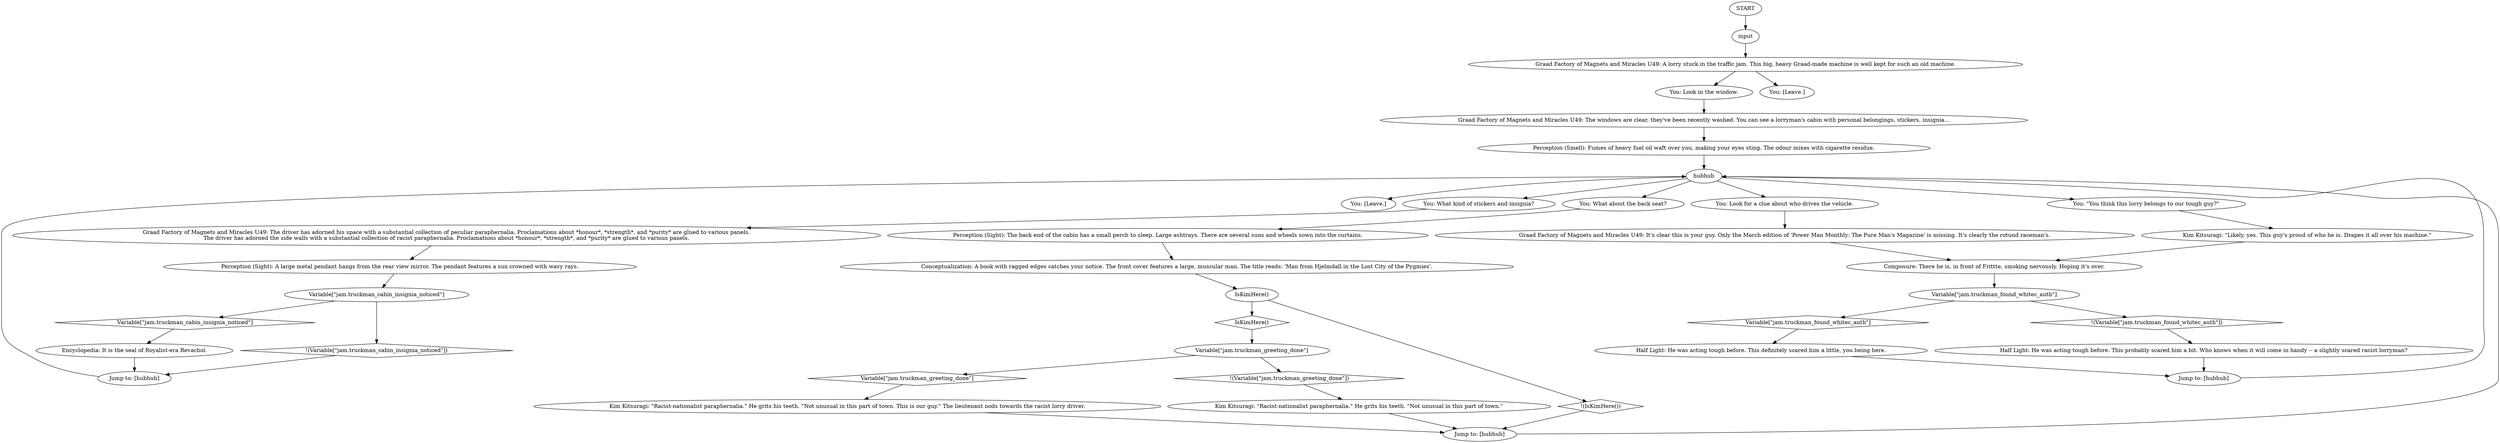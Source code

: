 # JAM / RACIST CABIN
# You can view the racist lorryman's cabin to get a load of his racist paraphernalia.
# ==================================================
digraph G {
	  0 [label="START"];
	  1 [label="input"];
	  2 [label="You: Look in the window."];
	  3 [label="Perception (Sight): A large metal pendant hangs from the rear view mirror. The pendant features a sun crowned with wavy rays."];
	  4 [label="Variable[\"jam.truckman_found_whitec_auth\"]"];
	  5 [label="Variable[\"jam.truckman_found_whitec_auth\"]", shape=diamond];
	  6 [label="!(Variable[\"jam.truckman_found_whitec_auth\"])", shape=diamond];
	  7 [label="Encyclopedia: It is the seal of Royalist-era Revachol."];
	  8 [label="Jump to: [hubhub]"];
	  9 [label="Half Light: He was acting tough before. This definitely scared him a little, you being here."];
	  10 [label="You: [Leave.]"];
	  11 [label="Graad Factory of Magnets and Miracles U49: It's clear this is your guy. Only the March edition of 'Power Man Monthly: The Pure Man's Magazine' is missing. It's clearly the rotund raceman's."];
	  12 [label="You: What kind of stickers and insignia?"];
	  13 [label="Variable[\"jam.truckman_greeting_done\"]"];
	  14 [label="Variable[\"jam.truckman_greeting_done\"]", shape=diamond];
	  15 [label="!(Variable[\"jam.truckman_greeting_done\"])", shape=diamond];
	  16 [label="You: What about the back seat?"];
	  17 [label="You: Look for a clue about who drives the vehicle."];
	  18 [label="hubhub"];
	  19 [label="Graad Factory of Magnets and Miracles U49: A lorry stuck in the traffic jam. This big, heavy Graad-made machine is well kept for such an old machine."];
	  20 [label="Kim Kitsuragi: \"Racist-nationalist paraphernalia.\" He grits his teeth. \"Not unusual in this part of town.\""];
	  21 [label="Kim Kitsuragi: \"Racist-nationalist paraphernalia.\" He grits his teeth. \"Not unusual in this part of town. This is our guy.\" The lieutenant nods towards the racist lorry driver."];
	  22 [label="Jump to: [hubhub]"];
	  23 [label="Graad Factory of Magnets and Miracles U49: The driver has adorned his space with a substantial collection of peculiar paraphernalia. Proclamations about *honour*, *strength*, and *purity* are glued to various panels.\nThe driver has adorned the side walls with a substantial collection of racist paraphernalia. Proclamations about *honour*, *strength*, and *purity* are glued to various panels."];
	  24 [label="Conceptualization: A book with ragged edges catches your notice. The front cover features a large, muscular man. The title reads: 'Man from Hjelmdall in the Lost City of the Pygmies'."];
	  25 [label="Perception (Smell): Fumes of heavy fuel oil waft over you, making your eyes sting. The odour mixes with cigarette residue."];
	  26 [label="Jump to: [hubhub]"];
	  27 [label="IsKimHere()"];
	  28 [label="IsKimHere()", shape=diamond];
	  29 [label="!(IsKimHere())", shape=diamond];
	  30 [label="Half Light: He was acting tough before. This probably scared him a bit. Who knows when it will come in handy -- a slightly scared racist lorryman?"];
	  31 [label="Variable[\"jam.truckman_cabin_insignia_noticed\"]"];
	  32 [label="Variable[\"jam.truckman_cabin_insignia_noticed\"]", shape=diamond];
	  33 [label="!(Variable[\"jam.truckman_cabin_insignia_noticed\"])", shape=diamond];
	  34 [label="You: \"You think this lorry belongs to our tough guy?\""];
	  35 [label="Composure: There he is, in front of Frittte, smoking nervously. Hoping it's over."];
	  37 [label="Perception (Sight): The back end of the cabin has a small perch to sleep. Large ashtrays. There are several suns and wheels sown into the curtains."];
	  38 [label="Kim Kitsuragi: \"Likely, yes. This guy's proud of who he is. Drapes it all over his machine.\""];
	  39 [label="Graad Factory of Magnets and Miracles U49: The windows are clear, they've been recently washed. You can see a lorryman's cabin with personal belongings, stickers, insignia..."];
	  40 [label="You: [Leave.]"];
	  0 -> 1
	  1 -> 19
	  2 -> 39
	  3 -> 31
	  4 -> 5
	  4 -> 6
	  5 -> 9
	  6 -> 30
	  7 -> 8
	  8 -> 18
	  9 -> 22
	  11 -> 35
	  12 -> 23
	  13 -> 14
	  13 -> 15
	  14 -> 21
	  15 -> 20
	  16 -> 37
	  17 -> 11
	  18 -> 34
	  18 -> 10
	  18 -> 12
	  18 -> 16
	  18 -> 17
	  19 -> 40
	  19 -> 2
	  20 -> 26
	  21 -> 26
	  22 -> 18
	  23 -> 3
	  24 -> 27
	  25 -> 18
	  26 -> 18
	  27 -> 28
	  27 -> 29
	  28 -> 13
	  29 -> 26
	  30 -> 22
	  31 -> 32
	  31 -> 33
	  32 -> 7
	  33 -> 8
	  34 -> 38
	  35 -> 4
	  37 -> 24
	  38 -> 35
	  39 -> 25
}

